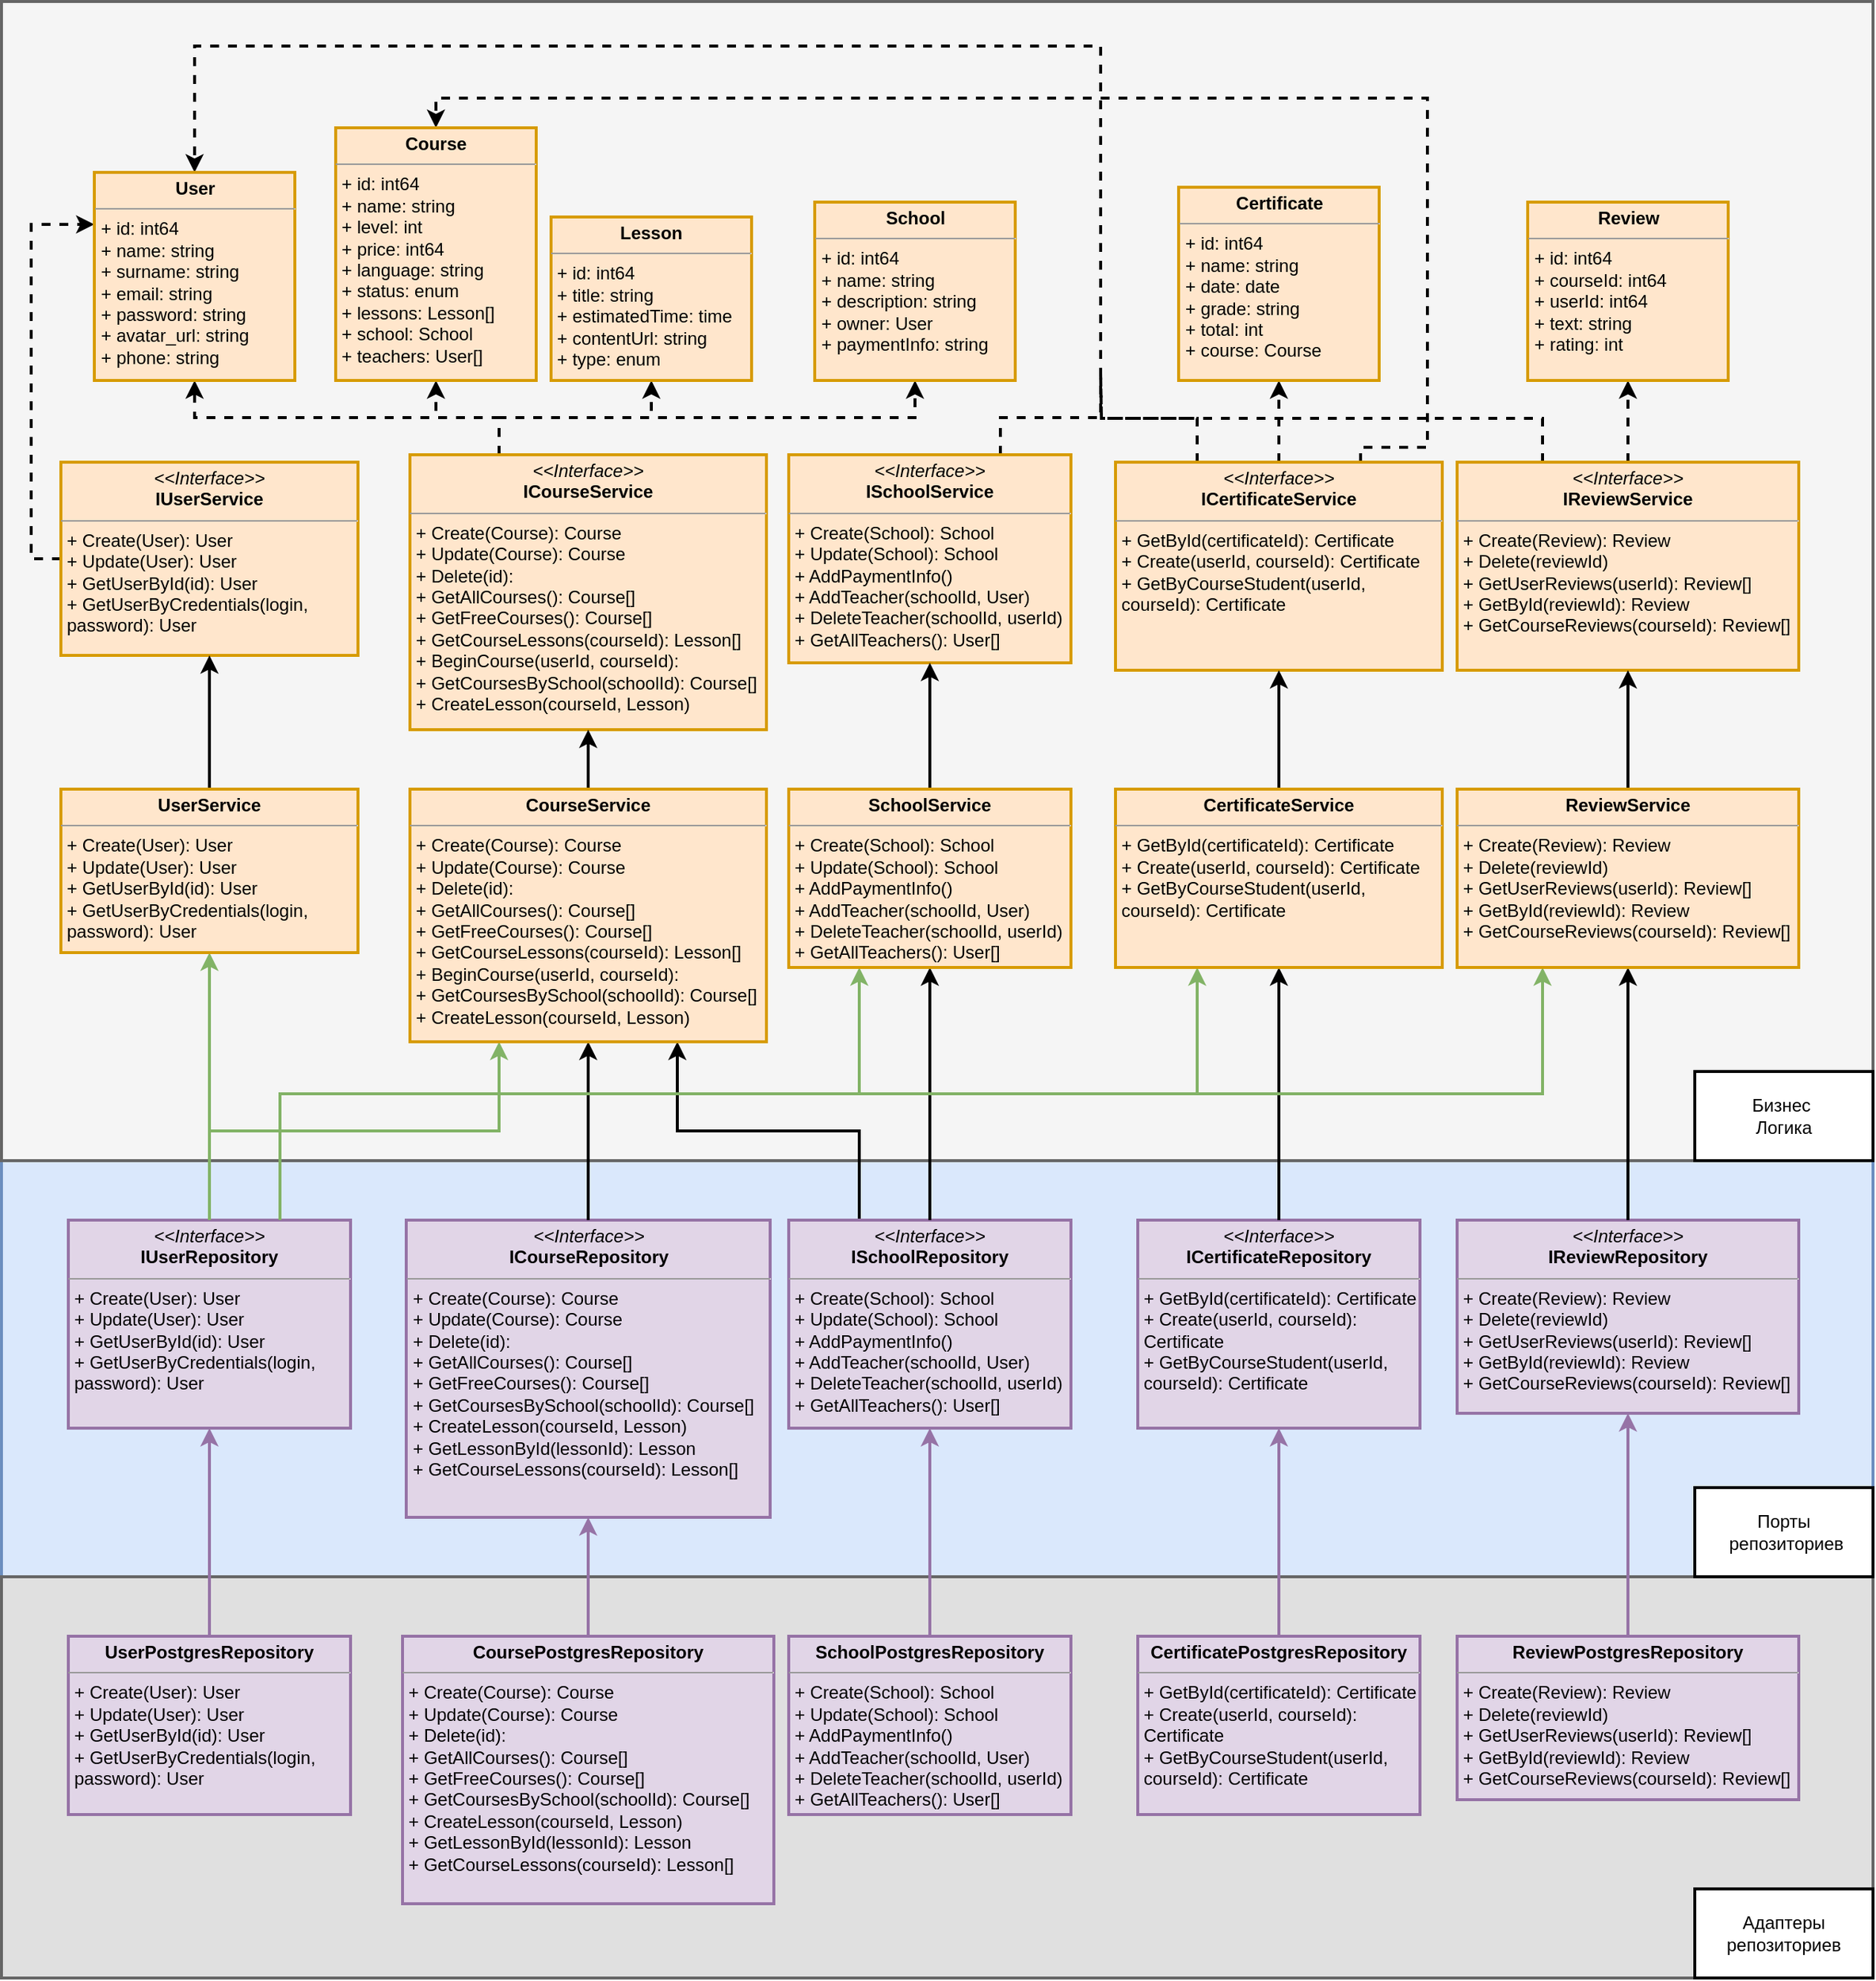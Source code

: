 <mxfile version="22.1.2" type="device">
  <diagram name="Page-1" id="ptuOgR4Koqc1qUkyCmJx">
    <mxGraphModel dx="1495" dy="1123" grid="1" gridSize="10" guides="1" tooltips="1" connect="1" arrows="1" fold="1" page="1" pageScale="1" pageWidth="827" pageHeight="1169" math="0" shadow="0">
      <root>
        <mxCell id="0" />
        <mxCell id="1" parent="0" />
        <mxCell id="8MR5_gY_EwbowUMmGhpm-122" value="" style="rounded=0;whiteSpace=wrap;html=1;strokeWidth=2;fillColor=#dae8fc;strokeColor=#6c8ebf;" parent="1" vertex="1">
          <mxGeometry x="20" y="900" width="1260" height="280" as="geometry" />
        </mxCell>
        <mxCell id="8MR5_gY_EwbowUMmGhpm-123" value="" style="rounded=0;whiteSpace=wrap;html=1;strokeWidth=2;fillColor=#f5f5f5;fontColor=#333333;strokeColor=#666666;" parent="1" vertex="1">
          <mxGeometry x="20" y="120" width="1260" height="780" as="geometry" />
        </mxCell>
        <mxCell id="8MR5_gY_EwbowUMmGhpm-121" value="" style="rounded=0;whiteSpace=wrap;html=1;strokeWidth=2;fillColor=#E0E0E0;strokeColor=#666666;fontColor=#333333;" parent="1" vertex="1">
          <mxGeometry x="20" y="1180" width="1260" height="270" as="geometry" />
        </mxCell>
        <mxCell id="8MR5_gY_EwbowUMmGhpm-12" value="&lt;p style=&quot;margin:0px;margin-top:4px;text-align:center;&quot;&gt;&lt;i&gt;&amp;lt;&amp;lt;Interface&amp;gt;&amp;gt;&lt;/i&gt;&lt;br&gt;&lt;b&gt;IUserRepository&lt;/b&gt;&lt;/p&gt;&lt;hr size=&quot;1&quot;&gt;&lt;p style=&quot;border-color: var(--border-color); margin: 0px 0px 0px 4px;&quot;&gt;+ Create(User): User&lt;br style=&quot;border-color: var(--border-color);&quot;&gt;+ Update(User): User&lt;/p&gt;&lt;p style=&quot;border-color: var(--border-color); margin: 0px 0px 0px 4px;&quot;&gt;+ GetUserById(id): User&lt;/p&gt;&lt;p style=&quot;border-color: var(--border-color); margin: 0px 0px 0px 4px;&quot;&gt;+ GetUserByCredentials(login, password): User&lt;/p&gt;" style="verticalAlign=top;align=left;overflow=fill;fontSize=12;fontFamily=Helvetica;html=1;whiteSpace=wrap;strokeWidth=2;fillColor=#e1d5e7;strokeColor=#9673a6;" parent="1" vertex="1">
          <mxGeometry x="65" y="940" width="190" height="140" as="geometry" />
        </mxCell>
        <mxCell id="8MR5_gY_EwbowUMmGhpm-19" style="edgeStyle=orthogonalEdgeStyle;rounded=0;orthogonalLoop=1;jettySize=auto;html=1;exitX=0.5;exitY=0;exitDx=0;exitDy=0;entryX=0.5;entryY=1;entryDx=0;entryDy=0;fillColor=#e1d5e7;strokeColor=#9673a6;strokeWidth=2;" parent="1" source="8MR5_gY_EwbowUMmGhpm-13" target="8MR5_gY_EwbowUMmGhpm-12" edge="1">
          <mxGeometry relative="1" as="geometry" />
        </mxCell>
        <mxCell id="8MR5_gY_EwbowUMmGhpm-13" value="&lt;p style=&quot;margin:0px;margin-top:4px;text-align:center;&quot;&gt;&lt;b&gt;UserPostgresRepository&lt;/b&gt;&lt;/p&gt;&lt;hr size=&quot;1&quot;&gt;&lt;p style=&quot;border-color: var(--border-color); margin: 0px 0px 0px 4px;&quot;&gt;+ Create(User): User&lt;br style=&quot;border-color: var(--border-color);&quot;&gt;+ Update(User): User&lt;/p&gt;&lt;p style=&quot;border-color: var(--border-color); margin: 0px 0px 0px 4px;&quot;&gt;+ GetUserById(id): User&lt;/p&gt;&lt;p style=&quot;border-color: var(--border-color); margin: 0px 0px 0px 4px;&quot;&gt;+ GetUserByCredentials(login, password): User&lt;/p&gt;" style="verticalAlign=top;align=left;overflow=fill;fontSize=12;fontFamily=Helvetica;html=1;whiteSpace=wrap;strokeWidth=2;fillColor=#e1d5e7;strokeColor=#9673a6;" parent="1" vertex="1">
          <mxGeometry x="65" y="1220" width="190" height="120" as="geometry" />
        </mxCell>
        <mxCell id="8MR5_gY_EwbowUMmGhpm-92" style="edgeStyle=orthogonalEdgeStyle;rounded=0;orthogonalLoop=1;jettySize=auto;html=1;exitX=0;exitY=0.5;exitDx=0;exitDy=0;entryX=0;entryY=0.25;entryDx=0;entryDy=0;dashed=1;strokeWidth=2;" parent="1" source="8MR5_gY_EwbowUMmGhpm-15" target="8MR5_gY_EwbowUMmGhpm-83" edge="1">
          <mxGeometry relative="1" as="geometry" />
        </mxCell>
        <mxCell id="8MR5_gY_EwbowUMmGhpm-15" value="&lt;p style=&quot;margin:0px;margin-top:4px;text-align:center;&quot;&gt;&lt;i&gt;&amp;lt;&amp;lt;Interface&amp;gt;&amp;gt;&lt;/i&gt;&lt;br&gt;&lt;b&gt;IUserService&lt;/b&gt;&lt;/p&gt;&lt;hr size=&quot;1&quot;&gt;&lt;p style=&quot;margin:0px;margin-left:4px;&quot;&gt;+ Create(User): User&lt;br&gt;+ Update(User): User&lt;/p&gt;&lt;p style=&quot;margin:0px;margin-left:4px;&quot;&gt;+ GetUserById(id): User&lt;/p&gt;&lt;p style=&quot;margin:0px;margin-left:4px;&quot;&gt;+ GetUserByCredentials(login, password): User&lt;/p&gt;" style="verticalAlign=top;align=left;overflow=fill;fontSize=12;fontFamily=Helvetica;html=1;whiteSpace=wrap;strokeWidth=2;fillColor=#ffe6cc;strokeColor=#d79b00;" parent="1" vertex="1">
          <mxGeometry x="60" y="430" width="200" height="130" as="geometry" />
        </mxCell>
        <mxCell id="8MR5_gY_EwbowUMmGhpm-105" style="edgeStyle=orthogonalEdgeStyle;rounded=0;orthogonalLoop=1;jettySize=auto;html=1;exitX=0.5;exitY=0;exitDx=0;exitDy=0;entryX=0.5;entryY=1;entryDx=0;entryDy=0;strokeWidth=2;" parent="1" source="8MR5_gY_EwbowUMmGhpm-17" target="8MR5_gY_EwbowUMmGhpm-15" edge="1">
          <mxGeometry relative="1" as="geometry" />
        </mxCell>
        <mxCell id="8MR5_gY_EwbowUMmGhpm-110" style="edgeStyle=orthogonalEdgeStyle;rounded=0;orthogonalLoop=1;jettySize=auto;html=1;exitX=0.5;exitY=1;exitDx=0;exitDy=0;entryX=0.5;entryY=0;entryDx=0;entryDy=0;fillColor=#d5e8d4;strokeColor=#82b366;strokeWidth=2;endArrow=none;endFill=0;startArrow=classic;startFill=1;" parent="1" source="8MR5_gY_EwbowUMmGhpm-17" target="8MR5_gY_EwbowUMmGhpm-12" edge="1">
          <mxGeometry relative="1" as="geometry" />
        </mxCell>
        <mxCell id="8MR5_gY_EwbowUMmGhpm-17" value="&lt;p style=&quot;margin:0px;margin-top:4px;text-align:center;&quot;&gt;&lt;b&gt;UserService&lt;/b&gt;&lt;/p&gt;&lt;hr size=&quot;1&quot;&gt;&lt;p style=&quot;border-color: var(--border-color); margin: 0px 0px 0px 4px;&quot;&gt;+ Create(User): User&lt;br style=&quot;border-color: var(--border-color);&quot;&gt;+ Update(User): User&lt;/p&gt;&lt;p style=&quot;border-color: var(--border-color); margin: 0px 0px 0px 4px;&quot;&gt;+ GetUserById(id): User&lt;/p&gt;&lt;p style=&quot;border-color: var(--border-color); margin: 0px 0px 0px 4px;&quot;&gt;+ GetUserByCredentials(login, password): User&lt;/p&gt;" style="verticalAlign=top;align=left;overflow=fill;fontSize=12;fontFamily=Helvetica;html=1;whiteSpace=wrap;strokeWidth=2;fillColor=#ffe6cc;strokeColor=#d79b00;" parent="1" vertex="1">
          <mxGeometry x="60" y="650" width="200" height="110" as="geometry" />
        </mxCell>
        <mxCell id="8MR5_gY_EwbowUMmGhpm-41" value="&lt;p style=&quot;margin:0px;margin-top:4px;text-align:center;&quot;&gt;&lt;i&gt;&amp;lt;&amp;lt;Interface&amp;gt;&amp;gt;&lt;/i&gt;&lt;br&gt;&lt;b&gt;ICourseRepository&lt;/b&gt;&lt;/p&gt;&lt;hr size=&quot;1&quot;&gt;&lt;p style=&quot;border-color: var(--border-color); margin: 0px 0px 0px 4px;&quot;&gt;+ Create(Course): Course&lt;br style=&quot;border-color: var(--border-color);&quot;&gt;+ Update(Course): Course&lt;/p&gt;&lt;p style=&quot;border-color: var(--border-color); margin: 0px 0px 0px 4px;&quot;&gt;+ Delete(id):&lt;/p&gt;&lt;p style=&quot;border-color: var(--border-color); margin: 0px 0px 0px 4px;&quot;&gt;+ GetAllCourses(): Course[]&lt;/p&gt;&lt;p style=&quot;border-color: var(--border-color); margin: 0px 0px 0px 4px;&quot;&gt;+ GetFreeCourses(): Course[]&lt;/p&gt;&lt;p style=&quot;border-color: var(--border-color); margin: 0px 0px 0px 4px;&quot;&gt;+ GetCoursesBySchool(schoolId): Course[]&lt;/p&gt;&lt;p style=&quot;border-color: var(--border-color); margin: 0px 0px 0px 4px;&quot;&gt;+ CreateLesson(courseId, Lesson)&lt;/p&gt;&lt;p style=&quot;border-color: var(--border-color); margin: 0px 0px 0px 4px;&quot;&gt;+ GetLessonById(lessonId): Lesson&lt;/p&gt;&lt;p style=&quot;border-color: var(--border-color); margin: 0px 0px 0px 4px;&quot;&gt;+ GetCourseLessons(courseId): Lesson[]&lt;br&gt;&lt;/p&gt;" style="verticalAlign=top;align=left;overflow=fill;fontSize=12;fontFamily=Helvetica;html=1;whiteSpace=wrap;strokeWidth=2;fillColor=#e1d5e7;strokeColor=#9673a6;" parent="1" vertex="1">
          <mxGeometry x="292.5" y="940" width="245" height="200" as="geometry" />
        </mxCell>
        <mxCell id="8MR5_gY_EwbowUMmGhpm-42" style="edgeStyle=orthogonalEdgeStyle;rounded=0;orthogonalLoop=1;jettySize=auto;html=1;exitX=0.5;exitY=0;exitDx=0;exitDy=0;entryX=0.5;entryY=1;entryDx=0;entryDy=0;fillColor=#e1d5e7;strokeColor=#9673a6;strokeWidth=2;" parent="1" source="8MR5_gY_EwbowUMmGhpm-43" target="8MR5_gY_EwbowUMmGhpm-41" edge="1">
          <mxGeometry relative="1" as="geometry" />
        </mxCell>
        <mxCell id="8MR5_gY_EwbowUMmGhpm-43" value="&lt;p style=&quot;margin:0px;margin-top:4px;text-align:center;&quot;&gt;&lt;b&gt;CoursePostgresRepository&lt;/b&gt;&lt;/p&gt;&lt;hr size=&quot;1&quot;&gt;&lt;p style=&quot;border-color: var(--border-color); margin: 0px 0px 0px 4px;&quot;&gt;+ Create(Course): Course&lt;br style=&quot;border-color: var(--border-color);&quot;&gt;+ Update(Course): Course&lt;/p&gt;&lt;p style=&quot;border-color: var(--border-color); margin: 0px 0px 0px 4px;&quot;&gt;+ Delete(id):&lt;/p&gt;&lt;p style=&quot;border-color: var(--border-color); margin: 0px 0px 0px 4px;&quot;&gt;+ GetAllCourses(): Course[]&lt;/p&gt;&lt;p style=&quot;border-color: var(--border-color); margin: 0px 0px 0px 4px;&quot;&gt;+ GetFreeCourses(): Course[]&lt;/p&gt;&lt;p style=&quot;border-color: var(--border-color); margin: 0px 0px 0px 4px;&quot;&gt;+ GetCoursesBySchool(schoolId): Course[]&lt;/p&gt;&lt;p style=&quot;border-color: var(--border-color); margin: 0px 0px 0px 4px;&quot;&gt;+ CreateLesson(courseId, Lesson)&lt;/p&gt;&lt;p style=&quot;border-color: var(--border-color); margin: 0px 0px 0px 4px;&quot;&gt;+ GetLessonById(lessonId): Lesson&lt;/p&gt;&lt;p style=&quot;border-color: var(--border-color); margin: 0px 0px 0px 4px;&quot;&gt;+ GetCourseLessons(courseId): Lesson[]&lt;/p&gt;" style="verticalAlign=top;align=left;overflow=fill;fontSize=12;fontFamily=Helvetica;html=1;whiteSpace=wrap;strokeWidth=2;fillColor=#e1d5e7;strokeColor=#9673a6;" parent="1" vertex="1">
          <mxGeometry x="290" y="1220" width="250" height="180" as="geometry" />
        </mxCell>
        <mxCell id="8MR5_gY_EwbowUMmGhpm-93" style="edgeStyle=orthogonalEdgeStyle;rounded=0;orthogonalLoop=1;jettySize=auto;html=1;exitX=0.25;exitY=0;exitDx=0;exitDy=0;entryX=0.5;entryY=1;entryDx=0;entryDy=0;dashed=1;strokeWidth=2;" parent="1" source="8MR5_gY_EwbowUMmGhpm-44" target="8MR5_gY_EwbowUMmGhpm-85" edge="1">
          <mxGeometry relative="1" as="geometry" />
        </mxCell>
        <mxCell id="8MR5_gY_EwbowUMmGhpm-94" style="edgeStyle=orthogonalEdgeStyle;rounded=0;orthogonalLoop=1;jettySize=auto;html=1;exitX=0.25;exitY=0;exitDx=0;exitDy=0;entryX=0.5;entryY=1;entryDx=0;entryDy=0;dashed=1;strokeWidth=2;" parent="1" source="8MR5_gY_EwbowUMmGhpm-44" target="8MR5_gY_EwbowUMmGhpm-89" edge="1">
          <mxGeometry relative="1" as="geometry" />
        </mxCell>
        <mxCell id="8MR5_gY_EwbowUMmGhpm-95" style="edgeStyle=orthogonalEdgeStyle;rounded=0;orthogonalLoop=1;jettySize=auto;html=1;exitX=0.25;exitY=0;exitDx=0;exitDy=0;entryX=0.5;entryY=1;entryDx=0;entryDy=0;dashed=1;strokeWidth=2;" parent="1" source="8MR5_gY_EwbowUMmGhpm-44" target="8MR5_gY_EwbowUMmGhpm-83" edge="1">
          <mxGeometry relative="1" as="geometry" />
        </mxCell>
        <mxCell id="8MR5_gY_EwbowUMmGhpm-96" style="edgeStyle=orthogonalEdgeStyle;rounded=0;orthogonalLoop=1;jettySize=auto;html=1;exitX=0.25;exitY=0;exitDx=0;exitDy=0;entryX=0.5;entryY=1;entryDx=0;entryDy=0;dashed=1;strokeWidth=2;" parent="1" source="8MR5_gY_EwbowUMmGhpm-44" target="8MR5_gY_EwbowUMmGhpm-87" edge="1">
          <mxGeometry relative="1" as="geometry" />
        </mxCell>
        <mxCell id="8MR5_gY_EwbowUMmGhpm-44" value="&lt;p style=&quot;margin:0px;margin-top:4px;text-align:center;&quot;&gt;&lt;i&gt;&amp;lt;&amp;lt;Interface&amp;gt;&amp;gt;&lt;/i&gt;&lt;br&gt;&lt;b&gt;ICourseService&lt;/b&gt;&lt;/p&gt;&lt;hr size=&quot;1&quot;&gt;&lt;p style=&quot;margin:0px;margin-left:4px;&quot;&gt;+ Create(Course): Course&lt;br&gt;+ Update(Course): Course&lt;/p&gt;&lt;p style=&quot;margin:0px;margin-left:4px;&quot;&gt;+ Delete(id):&lt;/p&gt;&lt;p style=&quot;margin:0px;margin-left:4px;&quot;&gt;+ GetAllCourses(): Course[]&lt;/p&gt;&lt;p style=&quot;margin:0px;margin-left:4px;&quot;&gt;+ GetFreeCourses(): Course[]&lt;/p&gt;&lt;p style=&quot;margin:0px;margin-left:4px;&quot;&gt;+ GetCourseLessons(courseId): Lesson[]&lt;/p&gt;&lt;p style=&quot;margin:0px;margin-left:4px;&quot;&gt;+ BeginCourse(userId, courseId):&amp;nbsp;&lt;/p&gt;&lt;p style=&quot;margin:0px;margin-left:4px;&quot;&gt;+ GetCoursesBySchool(schoolId): Course[]&lt;/p&gt;&lt;p style=&quot;margin:0px;margin-left:4px;&quot;&gt;+ CreateLesson(courseId, Lesson)&lt;/p&gt;" style="verticalAlign=top;align=left;overflow=fill;fontSize=12;fontFamily=Helvetica;html=1;whiteSpace=wrap;strokeWidth=2;fillColor=#ffe6cc;strokeColor=#d79b00;" parent="1" vertex="1">
          <mxGeometry x="295" y="425" width="240" height="185" as="geometry" />
        </mxCell>
        <mxCell id="8MR5_gY_EwbowUMmGhpm-106" style="edgeStyle=orthogonalEdgeStyle;rounded=0;orthogonalLoop=1;jettySize=auto;html=1;exitX=0.5;exitY=0;exitDx=0;exitDy=0;entryX=0.5;entryY=1;entryDx=0;entryDy=0;strokeWidth=2;" parent="1" source="8MR5_gY_EwbowUMmGhpm-47" target="8MR5_gY_EwbowUMmGhpm-44" edge="1">
          <mxGeometry relative="1" as="geometry" />
        </mxCell>
        <mxCell id="8MR5_gY_EwbowUMmGhpm-111" style="edgeStyle=orthogonalEdgeStyle;rounded=0;orthogonalLoop=1;jettySize=auto;html=1;exitX=0.5;exitY=1;exitDx=0;exitDy=0;entryX=0.5;entryY=0;entryDx=0;entryDy=0;strokeWidth=2;endArrow=none;endFill=0;startArrow=classic;startFill=1;" parent="1" source="8MR5_gY_EwbowUMmGhpm-47" target="8MR5_gY_EwbowUMmGhpm-41" edge="1">
          <mxGeometry relative="1" as="geometry" />
        </mxCell>
        <mxCell id="8MR5_gY_EwbowUMmGhpm-115" style="edgeStyle=orthogonalEdgeStyle;rounded=0;orthogonalLoop=1;jettySize=auto;html=1;exitX=0.25;exitY=1;exitDx=0;exitDy=0;entryX=0.5;entryY=0;entryDx=0;entryDy=0;fillColor=#d5e8d4;strokeColor=#82b366;strokeWidth=2;endArrow=none;endFill=0;startArrow=classic;startFill=1;" parent="1" source="8MR5_gY_EwbowUMmGhpm-47" target="8MR5_gY_EwbowUMmGhpm-12" edge="1">
          <mxGeometry relative="1" as="geometry" />
        </mxCell>
        <mxCell id="8MR5_gY_EwbowUMmGhpm-116" style="edgeStyle=orthogonalEdgeStyle;rounded=0;orthogonalLoop=1;jettySize=auto;html=1;exitX=0.75;exitY=1;exitDx=0;exitDy=0;entryX=0.25;entryY=0;entryDx=0;entryDy=0;strokeWidth=2;endArrow=none;endFill=0;startArrow=classic;startFill=1;" parent="1" source="8MR5_gY_EwbowUMmGhpm-47" target="8MR5_gY_EwbowUMmGhpm-50" edge="1">
          <mxGeometry relative="1" as="geometry" />
        </mxCell>
        <mxCell id="8MR5_gY_EwbowUMmGhpm-47" value="&lt;p style=&quot;margin:0px;margin-top:4px;text-align:center;&quot;&gt;&lt;b&gt;CourseService&lt;/b&gt;&lt;/p&gt;&lt;hr size=&quot;1&quot;&gt;&lt;p style=&quot;border-color: var(--border-color); margin: 0px 0px 0px 4px;&quot;&gt;+ Create(Course): Course&lt;br style=&quot;border-color: var(--border-color);&quot;&gt;+ Update(Course): Course&lt;/p&gt;&lt;p style=&quot;border-color: var(--border-color); margin: 0px 0px 0px 4px;&quot;&gt;+ Delete(id):&lt;/p&gt;&lt;p style=&quot;border-color: var(--border-color); margin: 0px 0px 0px 4px;&quot;&gt;+ GetAllCourses(): Course[]&lt;/p&gt;&lt;p style=&quot;border-color: var(--border-color); margin: 0px 0px 0px 4px;&quot;&gt;+ GetFreeCourses(): Course[]&lt;/p&gt;&lt;p style=&quot;border-color: var(--border-color); margin: 0px 0px 0px 4px;&quot;&gt;+ GetCourseLessons(courseId): Lesson[]&lt;/p&gt;&lt;p style=&quot;border-color: var(--border-color); margin: 0px 0px 0px 4px;&quot;&gt;+ BeginCourse(userId, courseId):&amp;nbsp;&lt;/p&gt;&lt;p style=&quot;border-color: var(--border-color); margin: 0px 0px 0px 4px;&quot;&gt;+ GetCoursesBySchool(schoolId): Course[]&lt;/p&gt;&lt;p style=&quot;border-color: var(--border-color); margin: 0px 0px 0px 4px;&quot;&gt;+ CreateLesson(courseId, Lesson)&lt;br&gt;&lt;/p&gt;" style="verticalAlign=top;align=left;overflow=fill;fontSize=12;fontFamily=Helvetica;html=1;whiteSpace=wrap;strokeWidth=2;fillColor=#ffe6cc;strokeColor=#d79b00;" parent="1" vertex="1">
          <mxGeometry x="295" y="650" width="240" height="170" as="geometry" />
        </mxCell>
        <mxCell id="8MR5_gY_EwbowUMmGhpm-50" value="&lt;p style=&quot;margin:0px;margin-top:4px;text-align:center;&quot;&gt;&lt;i&gt;&amp;lt;&amp;lt;Interface&amp;gt;&amp;gt;&lt;/i&gt;&lt;br&gt;&lt;b&gt;ISchoolRepository&lt;/b&gt;&lt;/p&gt;&lt;hr size=&quot;1&quot;&gt;&lt;p style=&quot;border-color: var(--border-color); margin: 0px 0px 0px 4px;&quot;&gt;+ Create(School): School&lt;/p&gt;&lt;p style=&quot;border-color: var(--border-color); margin: 0px 0px 0px 4px;&quot;&gt;+ Update(School): School&lt;/p&gt;&lt;p style=&quot;border-color: var(--border-color); margin: 0px 0px 0px 4px;&quot;&gt;+ AddPaymentInfo()&lt;/p&gt;&lt;p style=&quot;border-color: var(--border-color); margin: 0px 0px 0px 4px;&quot;&gt;+ AddTeacher(schoolId, User)&lt;/p&gt;&lt;p style=&quot;border-color: var(--border-color); margin: 0px 0px 0px 4px;&quot;&gt;+ DeleteTeacher(schoolId, userId)&lt;/p&gt;&lt;p style=&quot;border-color: var(--border-color); margin: 0px 0px 0px 4px;&quot;&gt;+ GetAllTeachers(): User[]&lt;/p&gt;" style="verticalAlign=top;align=left;overflow=fill;fontSize=12;fontFamily=Helvetica;html=1;whiteSpace=wrap;strokeWidth=2;fillColor=#e1d5e7;strokeColor=#9673a6;" parent="1" vertex="1">
          <mxGeometry x="550" y="940" width="190" height="140" as="geometry" />
        </mxCell>
        <mxCell id="8MR5_gY_EwbowUMmGhpm-51" style="edgeStyle=orthogonalEdgeStyle;rounded=0;orthogonalLoop=1;jettySize=auto;html=1;exitX=0.5;exitY=0;exitDx=0;exitDy=0;entryX=0.5;entryY=1;entryDx=0;entryDy=0;fillColor=#e1d5e7;strokeColor=#9673a6;strokeWidth=2;" parent="1" source="8MR5_gY_EwbowUMmGhpm-52" target="8MR5_gY_EwbowUMmGhpm-50" edge="1">
          <mxGeometry relative="1" as="geometry" />
        </mxCell>
        <mxCell id="8MR5_gY_EwbowUMmGhpm-52" value="&lt;p style=&quot;margin:0px;margin-top:4px;text-align:center;&quot;&gt;&lt;b&gt;SchoolPostgresRepository&lt;/b&gt;&lt;/p&gt;&lt;hr size=&quot;1&quot;&gt;&lt;p style=&quot;border-color: var(--border-color); margin: 0px 0px 0px 4px;&quot;&gt;+ Create(School): School&lt;/p&gt;&lt;p style=&quot;border-color: var(--border-color); margin: 0px 0px 0px 4px;&quot;&gt;+ Update(School): School&lt;/p&gt;&lt;p style=&quot;border-color: var(--border-color); margin: 0px 0px 0px 4px;&quot;&gt;+ AddPaymentInfo()&lt;/p&gt;&lt;p style=&quot;border-color: var(--border-color); margin: 0px 0px 0px 4px;&quot;&gt;+ AddTeacher(schoolId, User)&lt;/p&gt;&lt;p style=&quot;border-color: var(--border-color); margin: 0px 0px 0px 4px;&quot;&gt;+ DeleteTeacher(schoolId, userId)&lt;/p&gt;&lt;p style=&quot;border-color: var(--border-color); margin: 0px 0px 0px 4px;&quot;&gt;+ GetAllTeachers(): User[]&lt;/p&gt;" style="verticalAlign=top;align=left;overflow=fill;fontSize=12;fontFamily=Helvetica;html=1;whiteSpace=wrap;strokeWidth=2;fillColor=#e1d5e7;strokeColor=#9673a6;" parent="1" vertex="1">
          <mxGeometry x="550" y="1220" width="190" height="120" as="geometry" />
        </mxCell>
        <mxCell id="8MR5_gY_EwbowUMmGhpm-97" style="edgeStyle=orthogonalEdgeStyle;rounded=0;orthogonalLoop=1;jettySize=auto;html=1;exitX=0.75;exitY=0;exitDx=0;exitDy=0;entryX=0.5;entryY=0;entryDx=0;entryDy=0;dashed=1;strokeWidth=2;" parent="1" source="8MR5_gY_EwbowUMmGhpm-53" target="8MR5_gY_EwbowUMmGhpm-83" edge="1">
          <mxGeometry relative="1" as="geometry">
            <mxPoint x="760" y="180" as="targetPoint" />
            <Array as="points">
              <mxPoint x="692" y="400" />
              <mxPoint x="760" y="400" />
              <mxPoint x="760" y="150" />
              <mxPoint x="150" y="150" />
            </Array>
          </mxGeometry>
        </mxCell>
        <mxCell id="8MR5_gY_EwbowUMmGhpm-53" value="&lt;p style=&quot;margin:0px;margin-top:4px;text-align:center;&quot;&gt;&lt;i&gt;&amp;lt;&amp;lt;Interface&amp;gt;&amp;gt;&lt;/i&gt;&lt;br&gt;&lt;b&gt;ISchoolService&lt;/b&gt;&lt;/p&gt;&lt;hr size=&quot;1&quot;&gt;&lt;p style=&quot;margin:0px;margin-left:4px;&quot;&gt;+ Create(School): School&lt;/p&gt;&lt;p style=&quot;margin:0px;margin-left:4px;&quot;&gt;+ Update(School): School&lt;/p&gt;&lt;p style=&quot;margin:0px;margin-left:4px;&quot;&gt;+ AddPaymentInfo()&lt;/p&gt;&lt;p style=&quot;margin:0px;margin-left:4px;&quot;&gt;+ AddTeacher(schoolId, User)&lt;/p&gt;&lt;p style=&quot;margin:0px;margin-left:4px;&quot;&gt;+ DeleteTeacher(schoolId, userId)&lt;/p&gt;&lt;p style=&quot;margin:0px;margin-left:4px;&quot;&gt;+ GetAllTeachers(): User[]&lt;/p&gt;" style="verticalAlign=top;align=left;overflow=fill;fontSize=12;fontFamily=Helvetica;html=1;whiteSpace=wrap;strokeWidth=2;fillColor=#ffe6cc;strokeColor=#d79b00;" parent="1" vertex="1">
          <mxGeometry x="550" y="425" width="190" height="140" as="geometry" />
        </mxCell>
        <mxCell id="8MR5_gY_EwbowUMmGhpm-107" style="edgeStyle=orthogonalEdgeStyle;rounded=0;orthogonalLoop=1;jettySize=auto;html=1;exitX=0.5;exitY=0;exitDx=0;exitDy=0;entryX=0.5;entryY=1;entryDx=0;entryDy=0;strokeWidth=2;" parent="1" source="8MR5_gY_EwbowUMmGhpm-56" target="8MR5_gY_EwbowUMmGhpm-53" edge="1">
          <mxGeometry relative="1" as="geometry" />
        </mxCell>
        <mxCell id="8MR5_gY_EwbowUMmGhpm-112" style="edgeStyle=orthogonalEdgeStyle;rounded=0;orthogonalLoop=1;jettySize=auto;html=1;exitX=0.5;exitY=1;exitDx=0;exitDy=0;entryX=0.5;entryY=0;entryDx=0;entryDy=0;strokeWidth=2;endArrow=none;endFill=0;startArrow=classic;startFill=1;" parent="1" source="8MR5_gY_EwbowUMmGhpm-56" target="8MR5_gY_EwbowUMmGhpm-50" edge="1">
          <mxGeometry relative="1" as="geometry" />
        </mxCell>
        <mxCell id="8MR5_gY_EwbowUMmGhpm-117" style="edgeStyle=orthogonalEdgeStyle;rounded=0;orthogonalLoop=1;jettySize=auto;html=1;exitX=0.25;exitY=1;exitDx=0;exitDy=0;entryX=0.75;entryY=0;entryDx=0;entryDy=0;fillColor=#d5e8d4;strokeColor=#82b366;strokeWidth=2;endArrow=none;endFill=0;startArrow=classic;startFill=1;" parent="1" source="8MR5_gY_EwbowUMmGhpm-56" target="8MR5_gY_EwbowUMmGhpm-12" edge="1">
          <mxGeometry relative="1" as="geometry">
            <Array as="points">
              <mxPoint x="597" y="855" />
              <mxPoint x="207" y="855" />
            </Array>
          </mxGeometry>
        </mxCell>
        <mxCell id="8MR5_gY_EwbowUMmGhpm-56" value="&lt;p style=&quot;margin:0px;margin-top:4px;text-align:center;&quot;&gt;&lt;b&gt;SchoolService&lt;/b&gt;&lt;/p&gt;&lt;hr size=&quot;1&quot;&gt;&lt;p style=&quot;border-color: var(--border-color); margin: 0px 0px 0px 4px;&quot;&gt;+ Create(School): School&lt;/p&gt;&lt;p style=&quot;border-color: var(--border-color); margin: 0px 0px 0px 4px;&quot;&gt;+ Update(School): School&lt;/p&gt;&lt;p style=&quot;border-color: var(--border-color); margin: 0px 0px 0px 4px;&quot;&gt;+ AddPaymentInfo()&lt;/p&gt;&lt;p style=&quot;border-color: var(--border-color); margin: 0px 0px 0px 4px;&quot;&gt;+ AddTeacher(schoolId, User)&lt;/p&gt;&lt;p style=&quot;border-color: var(--border-color); margin: 0px 0px 0px 4px;&quot;&gt;+ DeleteTeacher(schoolId, userId)&lt;/p&gt;&lt;p style=&quot;border-color: var(--border-color); margin: 0px 0px 0px 4px;&quot;&gt;+ GetAllTeachers(): User[]&lt;/p&gt;" style="verticalAlign=top;align=left;overflow=fill;fontSize=12;fontFamily=Helvetica;html=1;whiteSpace=wrap;strokeWidth=2;fillColor=#ffe6cc;strokeColor=#d79b00;" parent="1" vertex="1">
          <mxGeometry x="550" y="650" width="190" height="120" as="geometry" />
        </mxCell>
        <mxCell id="8MR5_gY_EwbowUMmGhpm-59" value="&lt;p style=&quot;margin:0px;margin-top:4px;text-align:center;&quot;&gt;&lt;i&gt;&amp;lt;&amp;lt;Interface&amp;gt;&amp;gt;&lt;/i&gt;&lt;br&gt;&lt;b&gt;ICertificateRepository&lt;/b&gt;&lt;/p&gt;&lt;hr size=&quot;1&quot;&gt;&lt;p style=&quot;border-color: var(--border-color); margin: 0px 0px 0px 4px;&quot;&gt;+ GetById(certificateId): Certificate&lt;br style=&quot;border-color: var(--border-color);&quot;&gt;+ Create(userId, courseId): Certificate&lt;/p&gt;&lt;p style=&quot;border-color: var(--border-color); margin: 0px 0px 0px 4px;&quot;&gt;+ GetByCourseStudent(userId, courseId): Certificate&lt;/p&gt;" style="verticalAlign=top;align=left;overflow=fill;fontSize=12;fontFamily=Helvetica;html=1;whiteSpace=wrap;strokeWidth=2;fillColor=#e1d5e7;strokeColor=#9673a6;" parent="1" vertex="1">
          <mxGeometry x="785" y="940" width="190" height="140" as="geometry" />
        </mxCell>
        <mxCell id="8MR5_gY_EwbowUMmGhpm-60" style="edgeStyle=orthogonalEdgeStyle;rounded=0;orthogonalLoop=1;jettySize=auto;html=1;exitX=0.5;exitY=0;exitDx=0;exitDy=0;entryX=0.5;entryY=1;entryDx=0;entryDy=0;fillColor=#e1d5e7;strokeColor=#9673a6;strokeWidth=2;" parent="1" source="8MR5_gY_EwbowUMmGhpm-61" target="8MR5_gY_EwbowUMmGhpm-59" edge="1">
          <mxGeometry relative="1" as="geometry" />
        </mxCell>
        <mxCell id="8MR5_gY_EwbowUMmGhpm-61" value="&lt;p style=&quot;margin:0px;margin-top:4px;text-align:center;&quot;&gt;&lt;b&gt;CertificatePostgresRepository&lt;/b&gt;&lt;/p&gt;&lt;hr size=&quot;1&quot;&gt;&lt;p style=&quot;border-color: var(--border-color); margin: 0px 0px 0px 4px;&quot;&gt;+ GetById(certificateId): Certificate&lt;br style=&quot;border-color: var(--border-color);&quot;&gt;+ Create(userId, courseId): Certificate&lt;/p&gt;&lt;p style=&quot;border-color: var(--border-color); margin: 0px 0px 0px 4px;&quot;&gt;+ GetByCourseStudent(userId, courseId): Certificate&lt;/p&gt;" style="verticalAlign=top;align=left;overflow=fill;fontSize=12;fontFamily=Helvetica;html=1;whiteSpace=wrap;strokeWidth=2;fillColor=#e1d5e7;strokeColor=#9673a6;" parent="1" vertex="1">
          <mxGeometry x="785" y="1220" width="190" height="120" as="geometry" />
        </mxCell>
        <mxCell id="8MR5_gY_EwbowUMmGhpm-99" style="edgeStyle=orthogonalEdgeStyle;rounded=0;orthogonalLoop=1;jettySize=auto;html=1;exitX=0.25;exitY=0;exitDx=0;exitDy=0;endArrow=none;endFill=0;dashed=1;strokeWidth=2;" parent="1" source="8MR5_gY_EwbowUMmGhpm-62" edge="1">
          <mxGeometry relative="1" as="geometry">
            <mxPoint x="760" y="370" as="targetPoint" />
          </mxGeometry>
        </mxCell>
        <mxCell id="8MR5_gY_EwbowUMmGhpm-103" style="edgeStyle=orthogonalEdgeStyle;rounded=0;orthogonalLoop=1;jettySize=auto;html=1;exitX=0.5;exitY=0;exitDx=0;exitDy=0;entryX=0.5;entryY=1;entryDx=0;entryDy=0;dashed=1;strokeWidth=2;" parent="1" source="8MR5_gY_EwbowUMmGhpm-62" target="8MR5_gY_EwbowUMmGhpm-88" edge="1">
          <mxGeometry relative="1" as="geometry" />
        </mxCell>
        <mxCell id="8MR5_gY_EwbowUMmGhpm-104" style="edgeStyle=orthogonalEdgeStyle;rounded=0;orthogonalLoop=1;jettySize=auto;html=1;exitX=0.75;exitY=0;exitDx=0;exitDy=0;entryX=0.5;entryY=0;entryDx=0;entryDy=0;dashed=1;strokeWidth=2;" parent="1" source="8MR5_gY_EwbowUMmGhpm-62" target="8MR5_gY_EwbowUMmGhpm-85" edge="1">
          <mxGeometry relative="1" as="geometry">
            <mxPoint x="990" y="170.0" as="targetPoint" />
            <Array as="points">
              <mxPoint x="935" y="420" />
              <mxPoint x="980" y="420" />
              <mxPoint x="980" y="185" />
              <mxPoint x="312" y="185" />
            </Array>
          </mxGeometry>
        </mxCell>
        <mxCell id="8MR5_gY_EwbowUMmGhpm-62" value="&lt;p style=&quot;margin:0px;margin-top:4px;text-align:center;&quot;&gt;&lt;i&gt;&amp;lt;&amp;lt;Interface&amp;gt;&amp;gt;&lt;/i&gt;&lt;br&gt;&lt;b&gt;ICertificateService&lt;/b&gt;&lt;/p&gt;&lt;hr size=&quot;1&quot;&gt;&lt;p style=&quot;margin:0px;margin-left:4px;&quot;&gt;+ GetById(certificateId): Certificate&lt;br&gt;+ Create(userId, courseId): Certificate&lt;/p&gt;&lt;p style=&quot;margin:0px;margin-left:4px;&quot;&gt;+ GetByCourseStudent(userId, courseId): Certificate&lt;/p&gt;" style="verticalAlign=top;align=left;overflow=fill;fontSize=12;fontFamily=Helvetica;html=1;whiteSpace=wrap;strokeWidth=2;fillColor=#ffe6cc;strokeColor=#d79b00;" parent="1" vertex="1">
          <mxGeometry x="770" y="430" width="220" height="140" as="geometry" />
        </mxCell>
        <mxCell id="8MR5_gY_EwbowUMmGhpm-108" style="edgeStyle=orthogonalEdgeStyle;rounded=0;orthogonalLoop=1;jettySize=auto;html=1;exitX=0.5;exitY=0;exitDx=0;exitDy=0;entryX=0.5;entryY=1;entryDx=0;entryDy=0;strokeWidth=2;" parent="1" source="8MR5_gY_EwbowUMmGhpm-65" target="8MR5_gY_EwbowUMmGhpm-62" edge="1">
          <mxGeometry relative="1" as="geometry" />
        </mxCell>
        <mxCell id="8MR5_gY_EwbowUMmGhpm-113" style="edgeStyle=orthogonalEdgeStyle;rounded=0;orthogonalLoop=1;jettySize=auto;html=1;exitX=0.5;exitY=1;exitDx=0;exitDy=0;entryX=0.5;entryY=0;entryDx=0;entryDy=0;strokeWidth=2;endArrow=none;endFill=0;startArrow=classic;startFill=1;" parent="1" source="8MR5_gY_EwbowUMmGhpm-65" target="8MR5_gY_EwbowUMmGhpm-59" edge="1">
          <mxGeometry relative="1" as="geometry" />
        </mxCell>
        <mxCell id="8MR5_gY_EwbowUMmGhpm-118" style="edgeStyle=orthogonalEdgeStyle;rounded=0;orthogonalLoop=1;jettySize=auto;html=1;exitX=0.25;exitY=1;exitDx=0;exitDy=0;entryX=0.75;entryY=0;entryDx=0;entryDy=0;fillColor=#d5e8d4;strokeColor=#82b366;strokeWidth=2;endArrow=none;endFill=0;startArrow=classic;startFill=1;" parent="1" source="8MR5_gY_EwbowUMmGhpm-65" target="8MR5_gY_EwbowUMmGhpm-12" edge="1">
          <mxGeometry relative="1" as="geometry" />
        </mxCell>
        <mxCell id="8MR5_gY_EwbowUMmGhpm-65" value="&lt;p style=&quot;margin:0px;margin-top:4px;text-align:center;&quot;&gt;&lt;b&gt;CertificateService&lt;/b&gt;&lt;/p&gt;&lt;hr size=&quot;1&quot;&gt;&lt;p style=&quot;border-color: var(--border-color); margin: 0px 0px 0px 4px;&quot;&gt;+ GetById(certificateId): Certificate&lt;br style=&quot;border-color: var(--border-color);&quot;&gt;+ Create(userId, courseId): Certificate&lt;/p&gt;&lt;p style=&quot;border-color: var(--border-color); margin: 0px 0px 0px 4px;&quot;&gt;+ GetByCourseStudent(userId, courseId): Certificate&lt;/p&gt;" style="verticalAlign=top;align=left;overflow=fill;fontSize=12;fontFamily=Helvetica;html=1;whiteSpace=wrap;strokeWidth=2;fillColor=#ffe6cc;strokeColor=#d79b00;" parent="1" vertex="1">
          <mxGeometry x="770" y="650" width="220" height="120" as="geometry" />
        </mxCell>
        <mxCell id="8MR5_gY_EwbowUMmGhpm-69" value="&lt;p style=&quot;margin:0px;margin-top:4px;text-align:center;&quot;&gt;&lt;i&gt;&amp;lt;&amp;lt;Interface&amp;gt;&amp;gt;&lt;/i&gt;&lt;br&gt;&lt;b&gt;IReviewRepository&lt;/b&gt;&lt;/p&gt;&lt;hr size=&quot;1&quot;&gt;&lt;p style=&quot;border-color: var(--border-color); margin: 0px 0px 0px 4px;&quot;&gt;+ Create(Review): Review&lt;/p&gt;&lt;p style=&quot;border-color: var(--border-color); margin: 0px 0px 0px 4px;&quot;&gt;+ Delete(reviewId)&lt;/p&gt;&lt;p style=&quot;border-color: var(--border-color); margin: 0px 0px 0px 4px;&quot;&gt;+ GetUserReviews(userId): Review[]&lt;/p&gt;&lt;p style=&quot;border-color: var(--border-color); margin: 0px 0px 0px 4px;&quot;&gt;+ GetById(reviewId): Review&lt;/p&gt;&lt;p style=&quot;border-color: var(--border-color); margin: 0px 0px 0px 4px;&quot;&gt;+ GetCourseReviews(courseId): Review[]&lt;/p&gt;" style="verticalAlign=top;align=left;overflow=fill;fontSize=12;fontFamily=Helvetica;html=1;whiteSpace=wrap;strokeWidth=2;fillColor=#e1d5e7;strokeColor=#9673a6;" parent="1" vertex="1">
          <mxGeometry x="1000" y="940" width="230" height="130" as="geometry" />
        </mxCell>
        <mxCell id="8MR5_gY_EwbowUMmGhpm-70" style="edgeStyle=orthogonalEdgeStyle;rounded=0;orthogonalLoop=1;jettySize=auto;html=1;exitX=0.5;exitY=0;exitDx=0;exitDy=0;entryX=0.5;entryY=1;entryDx=0;entryDy=0;fillColor=#e1d5e7;strokeColor=#9673a6;strokeWidth=2;" parent="1" source="8MR5_gY_EwbowUMmGhpm-71" target="8MR5_gY_EwbowUMmGhpm-69" edge="1">
          <mxGeometry relative="1" as="geometry" />
        </mxCell>
        <mxCell id="8MR5_gY_EwbowUMmGhpm-71" value="&lt;p style=&quot;margin:0px;margin-top:4px;text-align:center;&quot;&gt;&lt;b&gt;ReviewPostgresRepository&lt;/b&gt;&lt;/p&gt;&lt;hr size=&quot;1&quot;&gt;&lt;p style=&quot;border-color: var(--border-color); margin: 0px 0px 0px 4px;&quot;&gt;+ Create(Review): Review&lt;/p&gt;&lt;p style=&quot;border-color: var(--border-color); margin: 0px 0px 0px 4px;&quot;&gt;+ Delete(reviewId)&lt;/p&gt;&lt;p style=&quot;border-color: var(--border-color); margin: 0px 0px 0px 4px;&quot;&gt;+ GetUserReviews(userId): Review[]&lt;/p&gt;&lt;p style=&quot;border-color: var(--border-color); margin: 0px 0px 0px 4px;&quot;&gt;+ GetById(reviewId): Review&lt;/p&gt;&lt;p style=&quot;border-color: var(--border-color); margin: 0px 0px 0px 4px;&quot;&gt;+ GetCourseReviews(courseId): Review[]&lt;/p&gt;" style="verticalAlign=top;align=left;overflow=fill;fontSize=12;fontFamily=Helvetica;html=1;whiteSpace=wrap;strokeWidth=2;fillColor=#e1d5e7;strokeColor=#9673a6;" parent="1" vertex="1">
          <mxGeometry x="1000" y="1220" width="230" height="110" as="geometry" />
        </mxCell>
        <mxCell id="8MR5_gY_EwbowUMmGhpm-100" style="edgeStyle=orthogonalEdgeStyle;rounded=0;orthogonalLoop=1;jettySize=auto;html=1;exitX=0.25;exitY=0;exitDx=0;exitDy=0;endArrow=none;endFill=0;dashed=1;strokeWidth=2;" parent="1" source="8MR5_gY_EwbowUMmGhpm-72" edge="1">
          <mxGeometry relative="1" as="geometry">
            <mxPoint x="760" y="370" as="targetPoint" />
          </mxGeometry>
        </mxCell>
        <mxCell id="8MR5_gY_EwbowUMmGhpm-102" style="edgeStyle=orthogonalEdgeStyle;rounded=0;orthogonalLoop=1;jettySize=auto;html=1;exitX=0.5;exitY=0;exitDx=0;exitDy=0;entryX=0.5;entryY=1;entryDx=0;entryDy=0;dashed=1;strokeWidth=2;" parent="1" source="8MR5_gY_EwbowUMmGhpm-72" target="8MR5_gY_EwbowUMmGhpm-90" edge="1">
          <mxGeometry relative="1" as="geometry" />
        </mxCell>
        <mxCell id="8MR5_gY_EwbowUMmGhpm-72" value="&lt;p style=&quot;margin:0px;margin-top:4px;text-align:center;&quot;&gt;&lt;i&gt;&amp;lt;&amp;lt;Interface&amp;gt;&amp;gt;&lt;/i&gt;&lt;br&gt;&lt;b&gt;IReviewService&lt;/b&gt;&lt;/p&gt;&lt;hr size=&quot;1&quot;&gt;&lt;p style=&quot;margin:0px;margin-left:4px;&quot;&gt;+ Create(Review): Review&lt;/p&gt;&lt;p style=&quot;margin:0px;margin-left:4px;&quot;&gt;+ Delete(reviewId)&lt;/p&gt;&lt;p style=&quot;margin:0px;margin-left:4px;&quot;&gt;+ GetUserReviews(userId): Review[]&lt;/p&gt;&lt;p style=&quot;margin:0px;margin-left:4px;&quot;&gt;+ GetById(reviewId): Review&lt;/p&gt;&lt;p style=&quot;margin:0px;margin-left:4px;&quot;&gt;+ GetCourseReviews(courseId): Review[]&lt;/p&gt;" style="verticalAlign=top;align=left;overflow=fill;fontSize=12;fontFamily=Helvetica;html=1;whiteSpace=wrap;strokeWidth=2;fillColor=#ffe6cc;strokeColor=#d79b00;" parent="1" vertex="1">
          <mxGeometry x="1000" y="430" width="230" height="140" as="geometry" />
        </mxCell>
        <mxCell id="8MR5_gY_EwbowUMmGhpm-109" style="edgeStyle=orthogonalEdgeStyle;rounded=0;orthogonalLoop=1;jettySize=auto;html=1;exitX=0.5;exitY=0;exitDx=0;exitDy=0;entryX=0.5;entryY=1;entryDx=0;entryDy=0;strokeWidth=2;" parent="1" source="8MR5_gY_EwbowUMmGhpm-75" target="8MR5_gY_EwbowUMmGhpm-72" edge="1">
          <mxGeometry relative="1" as="geometry" />
        </mxCell>
        <mxCell id="8MR5_gY_EwbowUMmGhpm-114" style="edgeStyle=orthogonalEdgeStyle;rounded=0;orthogonalLoop=1;jettySize=auto;html=1;exitX=0.5;exitY=1;exitDx=0;exitDy=0;entryX=0.5;entryY=0;entryDx=0;entryDy=0;strokeWidth=2;endArrow=none;endFill=0;startArrow=classic;startFill=1;" parent="1" source="8MR5_gY_EwbowUMmGhpm-75" target="8MR5_gY_EwbowUMmGhpm-69" edge="1">
          <mxGeometry relative="1" as="geometry" />
        </mxCell>
        <mxCell id="8MR5_gY_EwbowUMmGhpm-120" style="edgeStyle=orthogonalEdgeStyle;rounded=0;orthogonalLoop=1;jettySize=auto;html=1;exitX=0.25;exitY=1;exitDx=0;exitDy=0;entryX=0.75;entryY=0;entryDx=0;entryDy=0;fillColor=#d5e8d4;strokeColor=#82b366;strokeWidth=2;endArrow=none;endFill=0;startArrow=classic;startFill=1;" parent="1" source="8MR5_gY_EwbowUMmGhpm-75" target="8MR5_gY_EwbowUMmGhpm-12" edge="1">
          <mxGeometry relative="1" as="geometry" />
        </mxCell>
        <mxCell id="8MR5_gY_EwbowUMmGhpm-75" value="&lt;p style=&quot;margin:0px;margin-top:4px;text-align:center;&quot;&gt;&lt;b&gt;ReviewService&lt;/b&gt;&lt;/p&gt;&lt;hr size=&quot;1&quot;&gt;&lt;p style=&quot;border-color: var(--border-color); margin: 0px 0px 0px 4px;&quot;&gt;+ Create(Review): Review&lt;/p&gt;&lt;p style=&quot;border-color: var(--border-color); margin: 0px 0px 0px 4px;&quot;&gt;+ Delete(reviewId)&lt;/p&gt;&lt;p style=&quot;border-color: var(--border-color); margin: 0px 0px 0px 4px;&quot;&gt;+ GetUserReviews(userId): Review[]&lt;/p&gt;&lt;p style=&quot;border-color: var(--border-color); margin: 0px 0px 0px 4px;&quot;&gt;+ GetById(reviewId): Review&lt;/p&gt;&lt;p style=&quot;border-color: var(--border-color); margin: 0px 0px 0px 4px;&quot;&gt;+ GetCourseReviews(courseId): Review[]&lt;/p&gt;" style="verticalAlign=top;align=left;overflow=fill;fontSize=12;fontFamily=Helvetica;html=1;whiteSpace=wrap;strokeWidth=2;fillColor=#ffe6cc;strokeColor=#d79b00;" parent="1" vertex="1">
          <mxGeometry x="1000" y="650" width="230" height="120" as="geometry" />
        </mxCell>
        <mxCell id="8MR5_gY_EwbowUMmGhpm-83" value="&lt;p style=&quot;margin:0px;margin-top:4px;text-align:center;&quot;&gt;&lt;b&gt;User&lt;/b&gt;&lt;/p&gt;&lt;hr size=&quot;1&quot;&gt;&lt;p style=&quot;border-color: var(--border-color); margin: 0px 0px 0px 4px;&quot;&gt;+ id: int64&lt;br style=&quot;border-color: var(--border-color);&quot;&gt;+ name: string&lt;/p&gt;&lt;p style=&quot;border-color: var(--border-color); margin: 0px 0px 0px 4px;&quot;&gt;+ surname: string&lt;/p&gt;&lt;p style=&quot;border-color: var(--border-color); margin: 0px 0px 0px 4px;&quot;&gt;+ email: string&lt;/p&gt;&lt;p style=&quot;border-color: var(--border-color); margin: 0px 0px 0px 4px;&quot;&gt;+ password: string&lt;/p&gt;&lt;p style=&quot;border-color: var(--border-color); margin: 0px 0px 0px 4px;&quot;&gt;+ avatar_url: string&lt;/p&gt;&lt;p style=&quot;border-color: var(--border-color); margin: 0px 0px 0px 4px;&quot;&gt;+ phone: string&lt;/p&gt;" style="verticalAlign=top;align=left;overflow=fill;fontSize=12;fontFamily=Helvetica;html=1;whiteSpace=wrap;strokeWidth=2;fillColor=#ffe6cc;strokeColor=#d79b00;" parent="1" vertex="1">
          <mxGeometry x="82.5" y="235" width="135" height="140" as="geometry" />
        </mxCell>
        <mxCell id="8MR5_gY_EwbowUMmGhpm-85" value="&lt;p style=&quot;margin:0px;margin-top:4px;text-align:center;&quot;&gt;&lt;b&gt;Course&lt;/b&gt;&lt;/p&gt;&lt;hr size=&quot;1&quot;&gt;&lt;p style=&quot;border-color: var(--border-color); margin: 0px 0px 0px 4px;&quot;&gt;+ id: int64&lt;br style=&quot;border-color: var(--border-color);&quot;&gt;+ name: string&lt;/p&gt;&lt;p style=&quot;border-color: var(--border-color); margin: 0px 0px 0px 4px;&quot;&gt;+ level: int&lt;/p&gt;&lt;p style=&quot;border-color: var(--border-color); margin: 0px 0px 0px 4px;&quot;&gt;+ price: int64&lt;/p&gt;&lt;p style=&quot;border-color: var(--border-color); margin: 0px 0px 0px 4px;&quot;&gt;+ language: string&lt;/p&gt;&lt;p style=&quot;border-color: var(--border-color); margin: 0px 0px 0px 4px;&quot;&gt;+ status: enum&lt;/p&gt;&lt;p style=&quot;border-color: var(--border-color); margin: 0px 0px 0px 4px;&quot;&gt;+ lessons: Lesson[]&lt;/p&gt;&lt;p style=&quot;border-color: var(--border-color); margin: 0px 0px 0px 4px;&quot;&gt;+ school: School&lt;/p&gt;&lt;p style=&quot;border-color: var(--border-color); margin: 0px 0px 0px 4px;&quot;&gt;+ teachers: User[]&lt;/p&gt;" style="verticalAlign=top;align=left;overflow=fill;fontSize=12;fontFamily=Helvetica;html=1;whiteSpace=wrap;strokeWidth=2;fillColor=#ffe6cc;strokeColor=#d79b00;" parent="1" vertex="1">
          <mxGeometry x="245" y="205" width="135" height="170" as="geometry" />
        </mxCell>
        <mxCell id="8MR5_gY_EwbowUMmGhpm-87" value="&lt;p style=&quot;margin:0px;margin-top:4px;text-align:center;&quot;&gt;&lt;b&gt;School&lt;/b&gt;&lt;/p&gt;&lt;hr size=&quot;1&quot;&gt;&lt;p style=&quot;border-color: var(--border-color); margin: 0px 0px 0px 4px;&quot;&gt;+ id: int64&lt;br style=&quot;border-color: var(--border-color);&quot;&gt;+ name: string&lt;/p&gt;&lt;p style=&quot;border-color: var(--border-color); margin: 0px 0px 0px 4px;&quot;&gt;+ description: string&lt;/p&gt;&lt;p style=&quot;border-color: var(--border-color); margin: 0px 0px 0px 4px;&quot;&gt;+ owner: User&lt;/p&gt;&lt;p style=&quot;border-color: var(--border-color); margin: 0px 0px 0px 4px;&quot;&gt;+ paymentInfo: string&lt;/p&gt;" style="verticalAlign=top;align=left;overflow=fill;fontSize=12;fontFamily=Helvetica;html=1;whiteSpace=wrap;strokeWidth=2;fillColor=#ffe6cc;strokeColor=#d79b00;" parent="1" vertex="1">
          <mxGeometry x="567.5" y="255" width="135" height="120" as="geometry" />
        </mxCell>
        <mxCell id="8MR5_gY_EwbowUMmGhpm-88" value="&lt;p style=&quot;margin:0px;margin-top:4px;text-align:center;&quot;&gt;&lt;b&gt;Certificate&lt;/b&gt;&lt;/p&gt;&lt;hr size=&quot;1&quot;&gt;&lt;p style=&quot;border-color: var(--border-color); margin: 0px 0px 0px 4px;&quot;&gt;+ id: int64&lt;br style=&quot;border-color: var(--border-color);&quot;&gt;+ name: string&lt;/p&gt;&lt;p style=&quot;border-color: var(--border-color); margin: 0px 0px 0px 4px;&quot;&gt;+ date: date&lt;/p&gt;&lt;p style=&quot;border-color: var(--border-color); margin: 0px 0px 0px 4px;&quot;&gt;+ grade: string&lt;/p&gt;&lt;p style=&quot;border-color: var(--border-color); margin: 0px 0px 0px 4px;&quot;&gt;+ total: int&lt;/p&gt;&lt;p style=&quot;border-color: var(--border-color); margin: 0px 0px 0px 4px;&quot;&gt;+ course: Course&lt;span style=&quot;background-color: initial;&quot;&gt;&amp;nbsp;&lt;/span&gt;&lt;/p&gt;" style="verticalAlign=top;align=left;overflow=fill;fontSize=12;fontFamily=Helvetica;html=1;whiteSpace=wrap;strokeWidth=2;fillColor=#ffe6cc;strokeColor=#d79b00;" parent="1" vertex="1">
          <mxGeometry x="812.5" y="245" width="135" height="130" as="geometry" />
        </mxCell>
        <mxCell id="8MR5_gY_EwbowUMmGhpm-89" value="&lt;p style=&quot;margin:0px;margin-top:4px;text-align:center;&quot;&gt;&lt;b&gt;Lesson&lt;/b&gt;&lt;/p&gt;&lt;hr size=&quot;1&quot;&gt;&lt;p style=&quot;border-color: var(--border-color); margin: 0px 0px 0px 4px;&quot;&gt;+ id: int64&lt;br style=&quot;border-color: var(--border-color);&quot;&gt;+ title: string&lt;/p&gt;&lt;p style=&quot;border-color: var(--border-color); margin: 0px 0px 0px 4px;&quot;&gt;+ estimatedTime: time&lt;/p&gt;&lt;p style=&quot;border-color: var(--border-color); margin: 0px 0px 0px 4px;&quot;&gt;&lt;span style=&quot;background-color: initial;&quot;&gt;+ contentUrl: string&lt;/span&gt;&lt;/p&gt;&lt;p style=&quot;border-color: var(--border-color); margin: 0px 0px 0px 4px;&quot;&gt;&lt;span style=&quot;background-color: initial;&quot;&gt;+ type: enum&amp;nbsp;&lt;/span&gt;&lt;/p&gt;" style="verticalAlign=top;align=left;overflow=fill;fontSize=12;fontFamily=Helvetica;html=1;whiteSpace=wrap;strokeWidth=2;fillColor=#ffe6cc;strokeColor=#d79b00;" parent="1" vertex="1">
          <mxGeometry x="390" y="265" width="135" height="110" as="geometry" />
        </mxCell>
        <mxCell id="8MR5_gY_EwbowUMmGhpm-90" value="&lt;p style=&quot;margin:0px;margin-top:4px;text-align:center;&quot;&gt;&lt;b&gt;Review&lt;/b&gt;&lt;/p&gt;&lt;hr size=&quot;1&quot;&gt;&lt;p style=&quot;border-color: var(--border-color); margin: 0px 0px 0px 4px;&quot;&gt;+ id: int64&lt;br style=&quot;border-color: var(--border-color);&quot;&gt;+ courseId: int64&lt;/p&gt;&lt;p style=&quot;border-color: var(--border-color); margin: 0px 0px 0px 4px;&quot;&gt;+ userId: int64&lt;/p&gt;&lt;p style=&quot;border-color: var(--border-color); margin: 0px 0px 0px 4px;&quot;&gt;+ text: string&lt;/p&gt;&lt;p style=&quot;border-color: var(--border-color); margin: 0px 0px 0px 4px;&quot;&gt;+ rating: int&lt;/p&gt;" style="verticalAlign=top;align=left;overflow=fill;fontSize=12;fontFamily=Helvetica;html=1;whiteSpace=wrap;strokeWidth=2;fillColor=#ffe6cc;strokeColor=#d79b00;" parent="1" vertex="1">
          <mxGeometry x="1047.5" y="255" width="135" height="120" as="geometry" />
        </mxCell>
        <mxCell id="8MR5_gY_EwbowUMmGhpm-124" value="Адаптеры репозиториев" style="rounded=0;whiteSpace=wrap;html=1;strokeWidth=2;" parent="1" vertex="1">
          <mxGeometry x="1160" y="1390" width="120" height="60" as="geometry" />
        </mxCell>
        <mxCell id="8MR5_gY_EwbowUMmGhpm-125" value="Порты&lt;br&gt;&amp;nbsp;репозиториев" style="rounded=0;whiteSpace=wrap;html=1;strokeWidth=2;" parent="1" vertex="1">
          <mxGeometry x="1160" y="1120" width="120" height="60" as="geometry" />
        </mxCell>
        <mxCell id="8MR5_gY_EwbowUMmGhpm-126" value="Бизнес&amp;nbsp;&lt;br&gt;Логика" style="rounded=0;whiteSpace=wrap;html=1;strokeWidth=2;" parent="1" vertex="1">
          <mxGeometry x="1160" y="840" width="120" height="60" as="geometry" />
        </mxCell>
      </root>
    </mxGraphModel>
  </diagram>
</mxfile>
